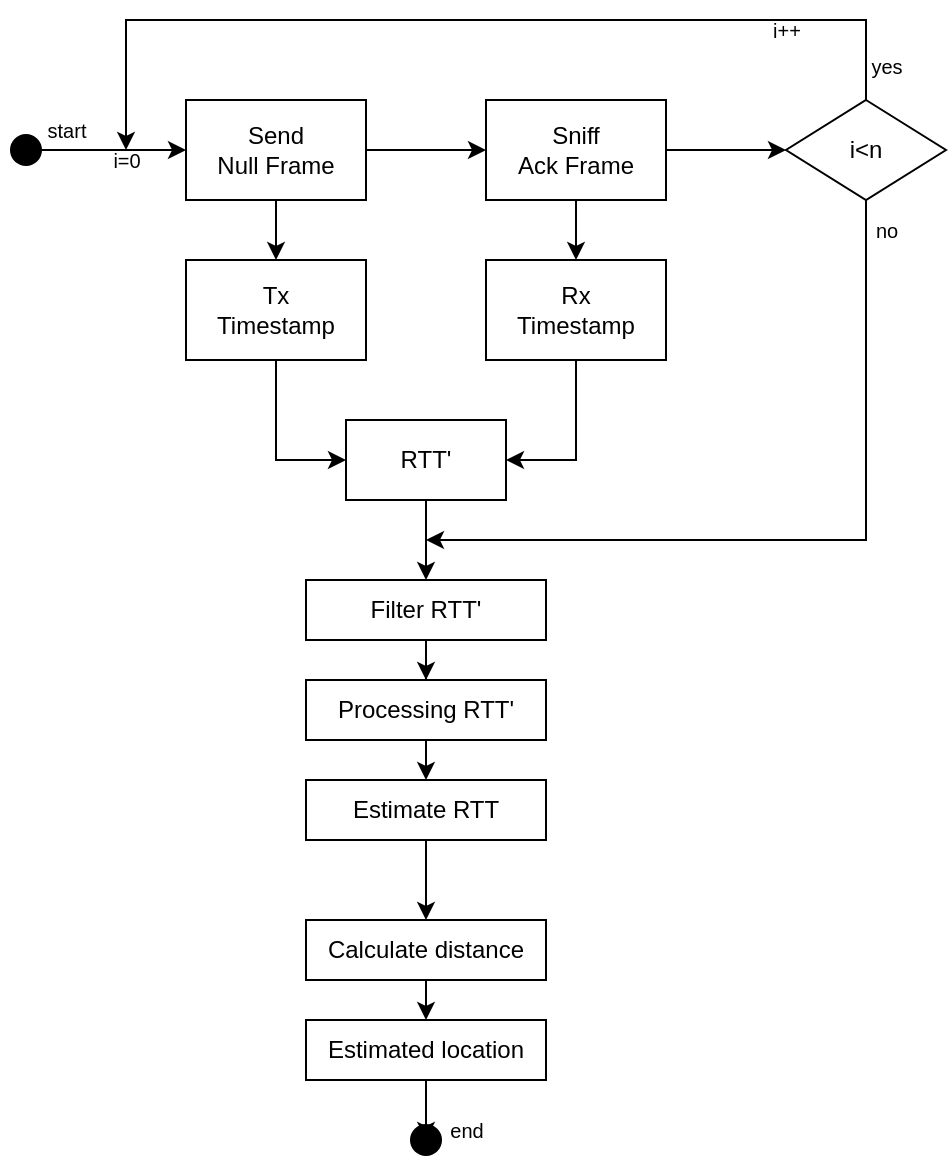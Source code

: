 <mxfile version="24.0.5" type="github">
  <diagram name="第 1 页" id="30JHLl2sjNOQR5o9voup">
    <mxGraphModel dx="778" dy="453" grid="1" gridSize="10" guides="1" tooltips="1" connect="1" arrows="1" fold="1" page="1" pageScale="1" pageWidth="827" pageHeight="1169" math="0" shadow="0">
      <root>
        <mxCell id="0" />
        <mxCell id="1" parent="0" />
        <mxCell id="1iEbEOIzSKlec7o5GRsR-1" value="&lt;div&gt;Send&lt;/div&gt;&lt;div&gt;Null Frame&lt;/div&gt;" style="rounded=0;whiteSpace=wrap;html=1;" vertex="1" parent="1">
          <mxGeometry x="200" y="240" width="90" height="50" as="geometry" />
        </mxCell>
        <mxCell id="1iEbEOIzSKlec7o5GRsR-2" value="&lt;div&gt;Sniff&lt;/div&gt;&lt;div&gt;Ack Frame&lt;/div&gt;" style="rounded=0;whiteSpace=wrap;html=1;" vertex="1" parent="1">
          <mxGeometry x="350" y="240" width="90" height="50" as="geometry" />
        </mxCell>
        <mxCell id="1iEbEOIzSKlec7o5GRsR-3" value="&lt;div&gt;Tx&lt;/div&gt;&lt;div&gt;Timestamp&lt;/div&gt;" style="rounded=0;whiteSpace=wrap;html=1;" vertex="1" parent="1">
          <mxGeometry x="200" y="320" width="90" height="50" as="geometry" />
        </mxCell>
        <mxCell id="1iEbEOIzSKlec7o5GRsR-18" value="" style="edgeStyle=orthogonalEdgeStyle;rounded=0;orthogonalLoop=1;jettySize=auto;html=1;entryX=1;entryY=0.5;entryDx=0;entryDy=0;" edge="1" parent="1" source="1iEbEOIzSKlec7o5GRsR-4" target="1iEbEOIzSKlec7o5GRsR-16">
          <mxGeometry relative="1" as="geometry" />
        </mxCell>
        <mxCell id="1iEbEOIzSKlec7o5GRsR-4" value="&lt;div&gt;R&lt;span style=&quot;background-color: initial;&quot;&gt;x&lt;/span&gt;&lt;/div&gt;&lt;div&gt;Timestamp&lt;/div&gt;" style="rounded=0;whiteSpace=wrap;html=1;" vertex="1" parent="1">
          <mxGeometry x="350" y="320" width="90" height="50" as="geometry" />
        </mxCell>
        <mxCell id="1iEbEOIzSKlec7o5GRsR-5" value="" style="endArrow=classic;html=1;rounded=0;exitX=0.5;exitY=1;exitDx=0;exitDy=0;entryX=0.5;entryY=0;entryDx=0;entryDy=0;" edge="1" parent="1" source="1iEbEOIzSKlec7o5GRsR-1" target="1iEbEOIzSKlec7o5GRsR-3">
          <mxGeometry width="50" height="50" relative="1" as="geometry">
            <mxPoint x="390" y="430" as="sourcePoint" />
            <mxPoint x="440" y="380" as="targetPoint" />
          </mxGeometry>
        </mxCell>
        <mxCell id="1iEbEOIzSKlec7o5GRsR-6" value="" style="endArrow=classic;html=1;rounded=0;exitX=0.5;exitY=1;exitDx=0;exitDy=0;" edge="1" parent="1" source="1iEbEOIzSKlec7o5GRsR-2" target="1iEbEOIzSKlec7o5GRsR-4">
          <mxGeometry width="50" height="50" relative="1" as="geometry">
            <mxPoint x="255" y="300" as="sourcePoint" />
            <mxPoint x="255" y="330" as="targetPoint" />
          </mxGeometry>
        </mxCell>
        <mxCell id="1iEbEOIzSKlec7o5GRsR-7" value="" style="endArrow=classic;html=1;rounded=0;exitX=1;exitY=0.5;exitDx=0;exitDy=0;entryX=0;entryY=0.5;entryDx=0;entryDy=0;" edge="1" parent="1" source="1iEbEOIzSKlec7o5GRsR-1" target="1iEbEOIzSKlec7o5GRsR-2">
          <mxGeometry width="50" height="50" relative="1" as="geometry">
            <mxPoint x="265" y="310" as="sourcePoint" />
            <mxPoint x="265" y="340" as="targetPoint" />
          </mxGeometry>
        </mxCell>
        <mxCell id="1iEbEOIzSKlec7o5GRsR-12" style="edgeStyle=orthogonalEdgeStyle;rounded=0;orthogonalLoop=1;jettySize=auto;html=1;exitX=0.5;exitY=0;exitDx=0;exitDy=0;" edge="1" parent="1" source="1iEbEOIzSKlec7o5GRsR-8">
          <mxGeometry relative="1" as="geometry">
            <mxPoint x="170" y="265" as="targetPoint" />
            <Array as="points">
              <mxPoint x="540" y="200" />
              <mxPoint x="170" y="200" />
            </Array>
          </mxGeometry>
        </mxCell>
        <mxCell id="1iEbEOIzSKlec7o5GRsR-25" style="edgeStyle=orthogonalEdgeStyle;rounded=0;orthogonalLoop=1;jettySize=auto;html=1;exitX=0.5;exitY=1;exitDx=0;exitDy=0;" edge="1" parent="1" source="1iEbEOIzSKlec7o5GRsR-8">
          <mxGeometry relative="1" as="geometry">
            <mxPoint x="320" y="460" as="targetPoint" />
            <Array as="points">
              <mxPoint x="540" y="460" />
              <mxPoint x="320" y="460" />
            </Array>
          </mxGeometry>
        </mxCell>
        <mxCell id="1iEbEOIzSKlec7o5GRsR-8" value="i&amp;lt;n" style="rhombus;whiteSpace=wrap;html=1;" vertex="1" parent="1">
          <mxGeometry x="500" y="240" width="80" height="50" as="geometry" />
        </mxCell>
        <mxCell id="1iEbEOIzSKlec7o5GRsR-10" value="" style="endArrow=classic;html=1;rounded=0;exitX=1;exitY=0.5;exitDx=0;exitDy=0;entryX=0;entryY=0.5;entryDx=0;entryDy=0;" edge="1" parent="1" source="1iEbEOIzSKlec7o5GRsR-2" target="1iEbEOIzSKlec7o5GRsR-8">
          <mxGeometry width="50" height="50" relative="1" as="geometry">
            <mxPoint x="275" y="320" as="sourcePoint" />
            <mxPoint x="275" y="350" as="targetPoint" />
          </mxGeometry>
        </mxCell>
        <mxCell id="1iEbEOIzSKlec7o5GRsR-11" value="" style="shape=waypoint;sketch=0;fillStyle=solid;size=6;pointerEvents=1;points=[];fillColor=none;resizable=0;rotatable=0;perimeter=centerPerimeter;snapToPoint=1;strokeWidth=6;" vertex="1" parent="1">
          <mxGeometry x="110" y="255" width="20" height="20" as="geometry" />
        </mxCell>
        <mxCell id="1iEbEOIzSKlec7o5GRsR-13" value="" style="endArrow=classic;html=1;rounded=0;exitX=1.05;exitY=0.633;exitDx=0;exitDy=0;entryX=0;entryY=0.5;entryDx=0;entryDy=0;exitPerimeter=0;" edge="1" parent="1" source="1iEbEOIzSKlec7o5GRsR-11" target="1iEbEOIzSKlec7o5GRsR-1">
          <mxGeometry width="50" height="50" relative="1" as="geometry">
            <mxPoint x="285" y="330" as="sourcePoint" />
            <mxPoint x="285" y="360" as="targetPoint" />
          </mxGeometry>
        </mxCell>
        <mxCell id="1iEbEOIzSKlec7o5GRsR-14" value="&lt;font style=&quot;font-size: 10px;&quot;&gt;i++&lt;/font&gt;" style="text;html=1;align=center;verticalAlign=middle;resizable=0;points=[];autosize=1;strokeColor=none;fillColor=none;" vertex="1" parent="1">
          <mxGeometry x="480" y="190" width="40" height="30" as="geometry" />
        </mxCell>
        <mxCell id="1iEbEOIzSKlec7o5GRsR-15" value="&lt;font style=&quot;font-size: 10px;&quot;&gt;yes&lt;/font&gt;" style="text;html=1;align=center;verticalAlign=middle;resizable=0;points=[];autosize=1;strokeColor=none;fillColor=none;" vertex="1" parent="1">
          <mxGeometry x="530" y="208" width="40" height="30" as="geometry" />
        </mxCell>
        <mxCell id="1iEbEOIzSKlec7o5GRsR-16" value="RTT&#39;" style="rounded=0;whiteSpace=wrap;html=1;" vertex="1" parent="1">
          <mxGeometry x="280" y="400" width="80" height="40" as="geometry" />
        </mxCell>
        <mxCell id="1iEbEOIzSKlec7o5GRsR-17" value="" style="endArrow=classic;html=1;rounded=0;exitX=0.5;exitY=1;exitDx=0;exitDy=0;entryX=0;entryY=0.5;entryDx=0;entryDy=0;" edge="1" parent="1" source="1iEbEOIzSKlec7o5GRsR-3" target="1iEbEOIzSKlec7o5GRsR-16">
          <mxGeometry width="50" height="50" relative="1" as="geometry">
            <mxPoint x="340" y="450" as="sourcePoint" />
            <mxPoint x="390" y="400" as="targetPoint" />
            <Array as="points">
              <mxPoint x="245" y="420" />
            </Array>
          </mxGeometry>
        </mxCell>
        <mxCell id="1iEbEOIzSKlec7o5GRsR-20" value="&lt;font style=&quot;font-size: 10px;&quot;&gt;i=0&lt;/font&gt;" style="text;html=1;align=center;verticalAlign=middle;resizable=0;points=[];autosize=1;strokeColor=none;fillColor=none;" vertex="1" parent="1">
          <mxGeometry x="150" y="255" width="40" height="30" as="geometry" />
        </mxCell>
        <mxCell id="1iEbEOIzSKlec7o5GRsR-21" value="&lt;font style=&quot;font-size: 10px;&quot;&gt;start&lt;/font&gt;" style="text;html=1;align=center;verticalAlign=middle;resizable=0;points=[];autosize=1;strokeColor=none;fillColor=none;" vertex="1" parent="1">
          <mxGeometry x="120" y="240" width="40" height="30" as="geometry" />
        </mxCell>
        <mxCell id="1iEbEOIzSKlec7o5GRsR-24" value="" style="endArrow=classic;html=1;rounded=0;exitX=0.5;exitY=1;exitDx=0;exitDy=0;" edge="1" parent="1" source="1iEbEOIzSKlec7o5GRsR-16" target="1iEbEOIzSKlec7o5GRsR-27">
          <mxGeometry width="50" height="50" relative="1" as="geometry">
            <mxPoint x="330" y="490" as="sourcePoint" />
            <mxPoint x="320" y="520" as="targetPoint" />
          </mxGeometry>
        </mxCell>
        <mxCell id="1iEbEOIzSKlec7o5GRsR-26" value="&lt;font style=&quot;font-size: 10px;&quot;&gt;no&lt;/font&gt;" style="text;html=1;align=center;verticalAlign=middle;resizable=0;points=[];autosize=1;strokeColor=none;fillColor=none;" vertex="1" parent="1">
          <mxGeometry x="535" y="290" width="30" height="30" as="geometry" />
        </mxCell>
        <mxCell id="1iEbEOIzSKlec7o5GRsR-29" value="" style="edgeStyle=orthogonalEdgeStyle;rounded=0;orthogonalLoop=1;jettySize=auto;html=1;" edge="1" parent="1" source="1iEbEOIzSKlec7o5GRsR-27" target="1iEbEOIzSKlec7o5GRsR-28">
          <mxGeometry relative="1" as="geometry" />
        </mxCell>
        <mxCell id="1iEbEOIzSKlec7o5GRsR-27" value="Filter RTT&#39;" style="rounded=0;whiteSpace=wrap;html=1;" vertex="1" parent="1">
          <mxGeometry x="260" y="480" width="120" height="30" as="geometry" />
        </mxCell>
        <mxCell id="1iEbEOIzSKlec7o5GRsR-33" style="edgeStyle=orthogonalEdgeStyle;rounded=0;orthogonalLoop=1;jettySize=auto;html=1;exitX=0.5;exitY=1;exitDx=0;exitDy=0;entryX=0.5;entryY=0;entryDx=0;entryDy=0;" edge="1" parent="1" source="1iEbEOIzSKlec7o5GRsR-28" target="1iEbEOIzSKlec7o5GRsR-32">
          <mxGeometry relative="1" as="geometry" />
        </mxCell>
        <mxCell id="1iEbEOIzSKlec7o5GRsR-28" value="Processing RTT&#39;" style="rounded=0;whiteSpace=wrap;html=1;" vertex="1" parent="1">
          <mxGeometry x="260" y="530" width="120" height="30" as="geometry" />
        </mxCell>
        <mxCell id="1iEbEOIzSKlec7o5GRsR-36" style="edgeStyle=orthogonalEdgeStyle;rounded=0;orthogonalLoop=1;jettySize=auto;html=1;exitX=0.5;exitY=1;exitDx=0;exitDy=0;entryX=0.5;entryY=0;entryDx=0;entryDy=0;" edge="1" parent="1" source="1iEbEOIzSKlec7o5GRsR-32" target="1iEbEOIzSKlec7o5GRsR-34">
          <mxGeometry relative="1" as="geometry" />
        </mxCell>
        <mxCell id="1iEbEOIzSKlec7o5GRsR-32" value="Estimate RTT" style="rounded=0;whiteSpace=wrap;html=1;" vertex="1" parent="1">
          <mxGeometry x="260" y="580" width="120" height="30" as="geometry" />
        </mxCell>
        <mxCell id="1iEbEOIzSKlec7o5GRsR-37" style="edgeStyle=orthogonalEdgeStyle;rounded=0;orthogonalLoop=1;jettySize=auto;html=1;exitX=0.5;exitY=1;exitDx=0;exitDy=0;entryX=0.5;entryY=0;entryDx=0;entryDy=0;" edge="1" parent="1" source="1iEbEOIzSKlec7o5GRsR-34" target="1iEbEOIzSKlec7o5GRsR-35">
          <mxGeometry relative="1" as="geometry" />
        </mxCell>
        <mxCell id="1iEbEOIzSKlec7o5GRsR-34" value="Calculate distance" style="rounded=0;whiteSpace=wrap;html=1;" vertex="1" parent="1">
          <mxGeometry x="260" y="650" width="120" height="30" as="geometry" />
        </mxCell>
        <mxCell id="1iEbEOIzSKlec7o5GRsR-35" value="Estimated location" style="rounded=0;whiteSpace=wrap;html=1;" vertex="1" parent="1">
          <mxGeometry x="260" y="700" width="120" height="30" as="geometry" />
        </mxCell>
        <mxCell id="1iEbEOIzSKlec7o5GRsR-38" value="" style="shape=waypoint;sketch=0;fillStyle=solid;size=6;pointerEvents=1;points=[];fillColor=none;resizable=0;rotatable=0;perimeter=centerPerimeter;snapToPoint=1;strokeWidth=6;" vertex="1" parent="1">
          <mxGeometry x="310" y="750" width="20" height="20" as="geometry" />
        </mxCell>
        <mxCell id="1iEbEOIzSKlec7o5GRsR-39" style="edgeStyle=orthogonalEdgeStyle;rounded=0;orthogonalLoop=1;jettySize=auto;html=1;exitX=0.5;exitY=1;exitDx=0;exitDy=0;entryX=0.443;entryY=0.736;entryDx=0;entryDy=0;entryPerimeter=0;" edge="1" parent="1" source="1iEbEOIzSKlec7o5GRsR-35" target="1iEbEOIzSKlec7o5GRsR-38">
          <mxGeometry relative="1" as="geometry" />
        </mxCell>
        <mxCell id="1iEbEOIzSKlec7o5GRsR-40" value="&lt;font style=&quot;font-size: 10px;&quot;&gt;end&lt;/font&gt;" style="text;html=1;align=center;verticalAlign=middle;resizable=0;points=[];autosize=1;strokeColor=none;fillColor=none;" vertex="1" parent="1">
          <mxGeometry x="320" y="740" width="40" height="30" as="geometry" />
        </mxCell>
      </root>
    </mxGraphModel>
  </diagram>
</mxfile>
